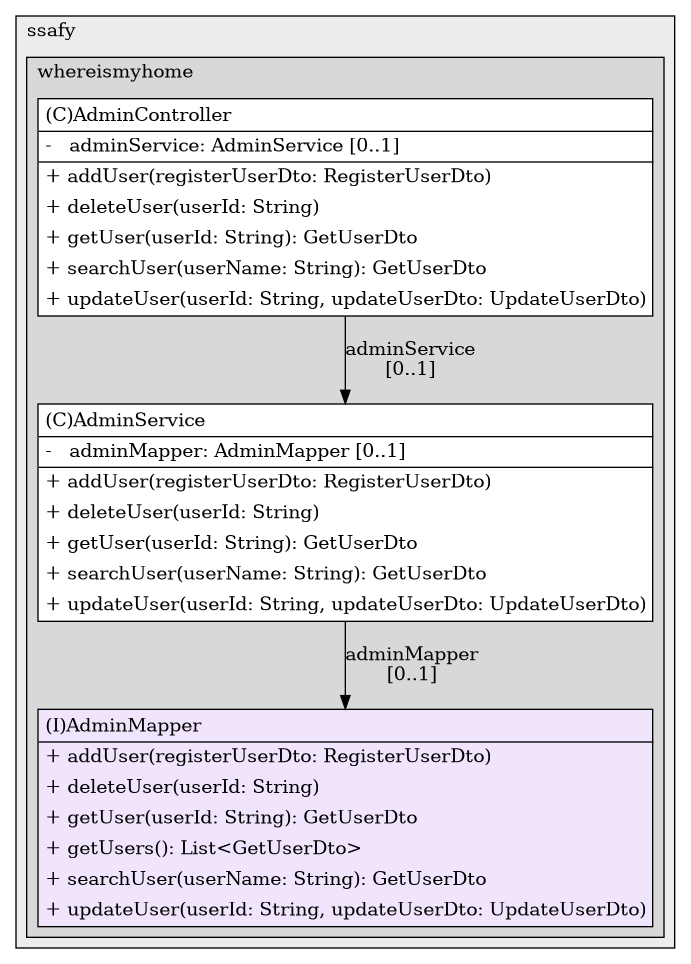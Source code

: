 @startuml

/' diagram meta data start
config=StructureConfiguration;
{
  "projectClassification": {
    "searchMode": "OpenProject", // OpenProject, AllProjects
    "includedProjects": "",
    "pathEndKeywords": "*.impl",
    "isClientPath": "",
    "isClientName": "",
    "isTestPath": "",
    "isTestName": "",
    "isMappingPath": "",
    "isMappingName": "",
    "isDataAccessPath": "",
    "isDataAccessName": "",
    "isDataStructurePath": "",
    "isDataStructureName": "",
    "isInterfaceStructuresPath": "",
    "isInterfaceStructuresName": "",
    "isEntryPointPath": "",
    "isEntryPointName": "",
    "treatFinalFieldsAsMandatory": false
  },
  "graphRestriction": {
    "classPackageExcludeFilter": "",
    "classPackageIncludeFilter": "",
    "classNameExcludeFilter": "",
    "classNameIncludeFilter": "",
    "methodNameExcludeFilter": "",
    "methodNameIncludeFilter": "",
    "removeByInheritance": "", // inheritance/annotation based filtering is done in a second step
    "removeByAnnotation": "",
    "removeByClassPackage": "", // cleanup the graph after inheritance/annotation based filtering is done
    "removeByClassName": "",
    "cutMappings": false,
    "cutEnum": true,
    "cutTests": true,
    "cutClient": true,
    "cutDataAccess": false,
    "cutInterfaceStructures": false,
    "cutDataStructures": false,
    "cutGetterAndSetter": true,
    "cutConstructors": true
  },
  "graphTraversal": {
    "forwardDepth": 6,
    "backwardDepth": 6,
    "classPackageExcludeFilter": "",
    "classPackageIncludeFilter": "",
    "classNameExcludeFilter": "",
    "classNameIncludeFilter": "",
    "methodNameExcludeFilter": "",
    "methodNameIncludeFilter": "",
    "hideMappings": false,
    "hideDataStructures": false,
    "hidePrivateMethods": true,
    "hideInterfaceCalls": true, // indirection: implementation -> interface (is hidden) -> implementation
    "onlyShowApplicationEntryPoints": false, // root node is included
    "useMethodCallsForStructureDiagram": "ForwardOnly" // ForwardOnly, BothDirections, No
  },
  "details": {
    "aggregation": "GroupByClass", // ByClass, GroupByClass, None
    "showClassGenericTypes": true,
    "showMethods": true,
    "showMethodParameterNames": true,
    "showMethodParameterTypes": true,
    "showMethodReturnType": true,
    "showPackageLevels": 2,
    "showDetailedClassStructure": true
  },
  "rootClass": "com.ssafy.whereismyhome.admin.model.mapper.AdminMapper",
  "extensionCallbackMethod": "" // qualified.class.name#methodName - signature: public static String method(String)
}
diagram meta data end '/



digraph g {
    rankdir="TB"
    splines=polyline
    

'nodes 
subgraph cluster_109727380 { 
   	label=ssafy
	labeljust=l
	fillcolor="#ececec"
	style=filled
   
   subgraph cluster_1421979202 { 
   	label=whereismyhome
	labeljust=l
	fillcolor="#d8d8d8"
	style=filled
   
   AdminController1877412332[
	label=<<TABLE BORDER="1" CELLBORDER="0" CELLPADDING="4" CELLSPACING="0">
<TR><TD ALIGN="LEFT" >(C)AdminController</TD></TR>
<HR/>
<TR><TD ALIGN="LEFT" >-   adminService: AdminService [0..1]</TD></TR>
<HR/>
<TR><TD ALIGN="LEFT" >+ addUser(registerUserDto: RegisterUserDto)</TD></TR>
<TR><TD ALIGN="LEFT" >+ deleteUser(userId: String)</TD></TR>
<TR><TD ALIGN="LEFT" >+ getUser(userId: String): GetUserDto</TD></TR>
<TR><TD ALIGN="LEFT" >+ searchUser(userName: String): GetUserDto</TD></TR>
<TR><TD ALIGN="LEFT" >+ updateUser(userId: String, updateUserDto: UpdateUserDto)</TD></TR>
</TABLE>>
	style=filled
	margin=0
	shape=plaintext
	fillcolor="#FFFFFF"
];

AdminMapper589696286[
	label=<<TABLE BORDER="1" CELLBORDER="0" CELLPADDING="4" CELLSPACING="0">
<TR><TD ALIGN="LEFT" >(I)AdminMapper</TD></TR>
<HR/>
<TR><TD ALIGN="LEFT" >+ addUser(registerUserDto: RegisterUserDto)</TD></TR>
<TR><TD ALIGN="LEFT" >+ deleteUser(userId: String)</TD></TR>
<TR><TD ALIGN="LEFT" >+ getUser(userId: String): GetUserDto</TD></TR>
<TR><TD ALIGN="LEFT" >+ getUsers(): List&lt;GetUserDto&gt;</TD></TR>
<TR><TD ALIGN="LEFT" >+ searchUser(userName: String): GetUserDto</TD></TR>
<TR><TD ALIGN="LEFT" >+ updateUser(userId: String, updateUserDto: UpdateUserDto)</TD></TR>
</TABLE>>
	style=filled
	margin=0
	shape=plaintext
	fillcolor="#F1E5FD"
];

AdminService2047650952[
	label=<<TABLE BORDER="1" CELLBORDER="0" CELLPADDING="4" CELLSPACING="0">
<TR><TD ALIGN="LEFT" >(C)AdminService</TD></TR>
<HR/>
<TR><TD ALIGN="LEFT" >-   adminMapper: AdminMapper [0..1]</TD></TR>
<HR/>
<TR><TD ALIGN="LEFT" >+ addUser(registerUserDto: RegisterUserDto)</TD></TR>
<TR><TD ALIGN="LEFT" >+ deleteUser(userId: String)</TD></TR>
<TR><TD ALIGN="LEFT" >+ getUser(userId: String): GetUserDto</TD></TR>
<TR><TD ALIGN="LEFT" >+ searchUser(userName: String): GetUserDto</TD></TR>
<TR><TD ALIGN="LEFT" >+ updateUser(userId: String, updateUserDto: UpdateUserDto)</TD></TR>
</TABLE>>
	style=filled
	margin=0
	shape=plaintext
	fillcolor="#FFFFFF"
];
} 
} 

'edges    
AdminController1877412332 -> AdminService2047650952[label="adminService
[0..1]"];
AdminService2047650952 -> AdminMapper589696286[label="adminMapper
[0..1]"];
    
}
@enduml